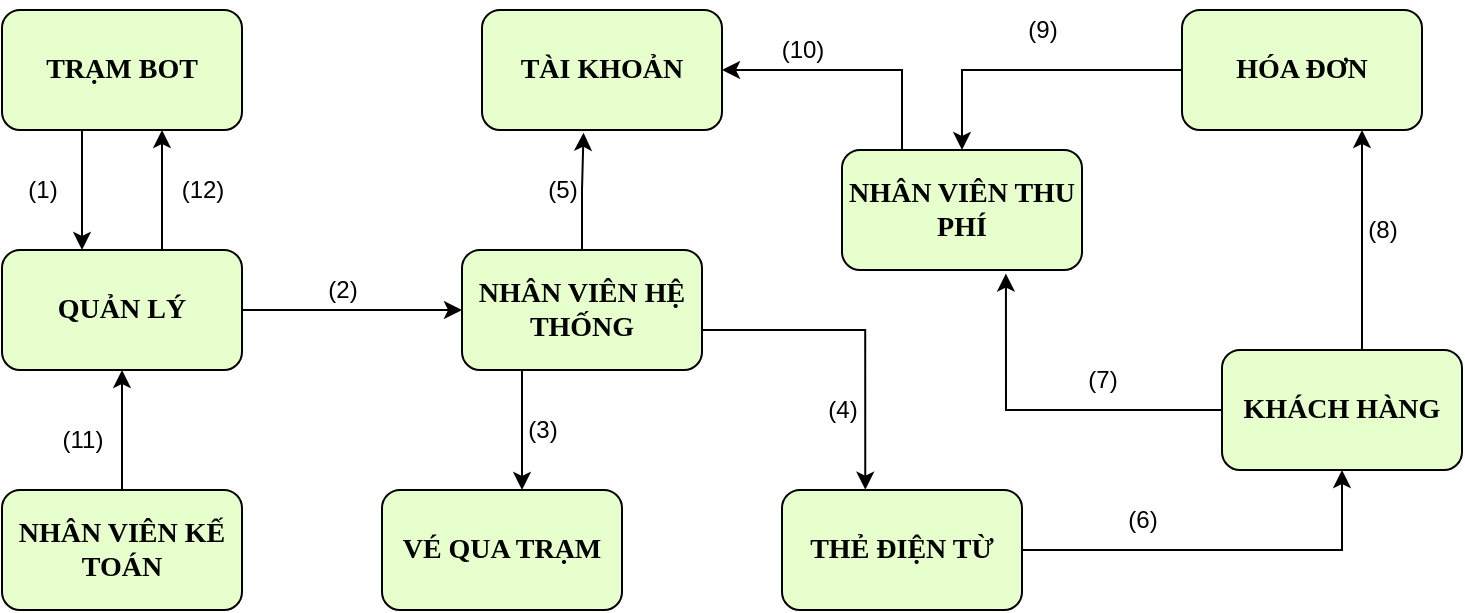 <mxfile version="20.6.0" type="device"><diagram id="NOpxjhKfMEjl1WXibRgv" name="Trang-1"><mxGraphModel dx="1038" dy="521" grid="1" gridSize="10" guides="1" tooltips="1" connect="1" arrows="1" fold="1" page="1" pageScale="1" pageWidth="827" pageHeight="1169" math="0" shadow="0"><root><mxCell id="0"/><mxCell id="1" parent="0"/><mxCell id="TORquN7RNEGRShCHmKeu-39" style="edgeStyle=orthogonalEdgeStyle;rounded=0;orthogonalLoop=1;jettySize=auto;html=1;" edge="1" parent="1" source="TORquN7RNEGRShCHmKeu-1"><mxGeometry relative="1" as="geometry"><mxPoint x="180" y="160" as="targetPoint"/><Array as="points"><mxPoint x="180" y="160"/></Array></mxGeometry></mxCell><mxCell id="TORquN7RNEGRShCHmKeu-1" value="&lt;font style=&quot;font-size: 14px;&quot; face=&quot;Times New Roman&quot;&gt;&lt;b&gt;TRẠM BOT&lt;/b&gt;&lt;/font&gt;" style="rounded=1;whiteSpace=wrap;html=1;fillColor=#E6FFCC;" vertex="1" parent="1"><mxGeometry x="140" y="40" width="120" height="60" as="geometry"/></mxCell><mxCell id="TORquN7RNEGRShCHmKeu-15" style="edgeStyle=orthogonalEdgeStyle;rounded=0;orthogonalLoop=1;jettySize=auto;html=1;entryX=0;entryY=0.5;entryDx=0;entryDy=0;" edge="1" parent="1" source="TORquN7RNEGRShCHmKeu-2" target="TORquN7RNEGRShCHmKeu-5"><mxGeometry relative="1" as="geometry"/></mxCell><mxCell id="TORquN7RNEGRShCHmKeu-43" style="edgeStyle=orthogonalEdgeStyle;rounded=0;orthogonalLoop=1;jettySize=auto;html=1;" edge="1" parent="1" source="TORquN7RNEGRShCHmKeu-2"><mxGeometry relative="1" as="geometry"><mxPoint x="220" y="100" as="targetPoint"/><Array as="points"><mxPoint x="220" y="100"/></Array></mxGeometry></mxCell><mxCell id="TORquN7RNEGRShCHmKeu-2" value="&lt;b&gt;&lt;font face=&quot;Times New Roman&quot; style=&quot;font-size: 14px;&quot;&gt;QUẢN LÝ&lt;/font&gt;&lt;/b&gt;" style="rounded=1;whiteSpace=wrap;html=1;fillColor=#E6FFCC;" vertex="1" parent="1"><mxGeometry x="140" y="160" width="120" height="60" as="geometry"/></mxCell><mxCell id="TORquN7RNEGRShCHmKeu-37" style="edgeStyle=orthogonalEdgeStyle;rounded=0;orthogonalLoop=1;jettySize=auto;html=1;entryX=0.5;entryY=1;entryDx=0;entryDy=0;" edge="1" parent="1" source="TORquN7RNEGRShCHmKeu-3" target="TORquN7RNEGRShCHmKeu-2"><mxGeometry relative="1" as="geometry"/></mxCell><mxCell id="TORquN7RNEGRShCHmKeu-3" value="&lt;font style=&quot;font-size: 14px;&quot; face=&quot;Times New Roman&quot;&gt;&lt;b&gt;NHÂN VIÊN KẾ TOÁN&lt;/b&gt;&lt;/font&gt;" style="rounded=1;whiteSpace=wrap;html=1;fillColor=#E6FFCC;" vertex="1" parent="1"><mxGeometry x="140" y="280" width="120" height="60" as="geometry"/></mxCell><mxCell id="TORquN7RNEGRShCHmKeu-4" value="&lt;font style=&quot;font-size: 14px;&quot; face=&quot;Times New Roman&quot;&gt;&lt;b&gt;TÀI KHOẢN&lt;/b&gt;&lt;/font&gt;" style="rounded=1;whiteSpace=wrap;html=1;fillColor=#E6FFCC;" vertex="1" parent="1"><mxGeometry x="380" y="40" width="120" height="60" as="geometry"/></mxCell><mxCell id="TORquN7RNEGRShCHmKeu-17" style="edgeStyle=orthogonalEdgeStyle;rounded=0;orthogonalLoop=1;jettySize=auto;html=1;" edge="1" parent="1" source="TORquN7RNEGRShCHmKeu-5" target="TORquN7RNEGRShCHmKeu-6"><mxGeometry relative="1" as="geometry"><Array as="points"><mxPoint x="400" y="270"/><mxPoint x="400" y="270"/></Array></mxGeometry></mxCell><mxCell id="TORquN7RNEGRShCHmKeu-19" style="edgeStyle=orthogonalEdgeStyle;rounded=0;orthogonalLoop=1;jettySize=auto;html=1;entryX=0.347;entryY=-0.003;entryDx=0;entryDy=0;entryPerimeter=0;" edge="1" parent="1" source="TORquN7RNEGRShCHmKeu-5" target="TORquN7RNEGRShCHmKeu-7"><mxGeometry relative="1" as="geometry"><Array as="points"><mxPoint x="572" y="200"/></Array></mxGeometry></mxCell><mxCell id="TORquN7RNEGRShCHmKeu-21" style="edgeStyle=orthogonalEdgeStyle;rounded=0;orthogonalLoop=1;jettySize=auto;html=1;entryX=0.423;entryY=1.023;entryDx=0;entryDy=0;entryPerimeter=0;" edge="1" parent="1" source="TORquN7RNEGRShCHmKeu-5" target="TORquN7RNEGRShCHmKeu-4"><mxGeometry relative="1" as="geometry"/></mxCell><mxCell id="TORquN7RNEGRShCHmKeu-5" value="&lt;font style=&quot;font-size: 14px;&quot; face=&quot;Times New Roman&quot;&gt;&lt;b&gt;NHÂN VIÊN HỆ THỐNG&lt;/b&gt;&lt;/font&gt;" style="rounded=1;whiteSpace=wrap;html=1;fillColor=#E6FFCC;" vertex="1" parent="1"><mxGeometry x="370" y="160" width="120" height="60" as="geometry"/></mxCell><mxCell id="TORquN7RNEGRShCHmKeu-6" value="&lt;font style=&quot;font-size: 14px;&quot; face=&quot;Times New Roman&quot;&gt;&lt;b&gt;VÉ QUA TRẠM&lt;/b&gt;&lt;/font&gt;" style="rounded=1;whiteSpace=wrap;html=1;fillColor=#E6FFCC;" vertex="1" parent="1"><mxGeometry x="330" y="280" width="120" height="60" as="geometry"/></mxCell><mxCell id="TORquN7RNEGRShCHmKeu-27" style="edgeStyle=orthogonalEdgeStyle;rounded=0;orthogonalLoop=1;jettySize=auto;html=1;entryX=0.5;entryY=1;entryDx=0;entryDy=0;" edge="1" parent="1" source="TORquN7RNEGRShCHmKeu-7" target="TORquN7RNEGRShCHmKeu-9"><mxGeometry relative="1" as="geometry"/></mxCell><mxCell id="TORquN7RNEGRShCHmKeu-7" value="&lt;font style=&quot;font-size: 14px;&quot; face=&quot;Times New Roman&quot;&gt;&lt;b&gt;THẺ ĐIỆN TỪ&lt;/b&gt;&lt;/font&gt;" style="rounded=1;whiteSpace=wrap;html=1;fillColor=#E6FFCC;" vertex="1" parent="1"><mxGeometry x="530" y="280" width="120" height="60" as="geometry"/></mxCell><mxCell id="TORquN7RNEGRShCHmKeu-35" style="edgeStyle=orthogonalEdgeStyle;rounded=0;orthogonalLoop=1;jettySize=auto;html=1;entryX=1;entryY=0.5;entryDx=0;entryDy=0;" edge="1" parent="1" source="TORquN7RNEGRShCHmKeu-8" target="TORquN7RNEGRShCHmKeu-4"><mxGeometry relative="1" as="geometry"><Array as="points"><mxPoint x="590" y="70"/></Array></mxGeometry></mxCell><mxCell id="TORquN7RNEGRShCHmKeu-8" value="&lt;font style=&quot;font-size: 14px;&quot; face=&quot;Times New Roman&quot;&gt;&lt;b&gt;NHÂN VIÊN THU PHÍ&lt;/b&gt;&lt;/font&gt;" style="rounded=1;whiteSpace=wrap;html=1;fillColor=#E6FFCC;" vertex="1" parent="1"><mxGeometry x="560" y="110" width="120" height="60" as="geometry"/></mxCell><mxCell id="TORquN7RNEGRShCHmKeu-28" style="edgeStyle=orthogonalEdgeStyle;rounded=0;orthogonalLoop=1;jettySize=auto;html=1;entryX=0.683;entryY=1.03;entryDx=0;entryDy=0;entryPerimeter=0;" edge="1" parent="1" source="TORquN7RNEGRShCHmKeu-9" target="TORquN7RNEGRShCHmKeu-8"><mxGeometry relative="1" as="geometry"/></mxCell><mxCell id="TORquN7RNEGRShCHmKeu-31" style="edgeStyle=orthogonalEdgeStyle;rounded=0;orthogonalLoop=1;jettySize=auto;html=1;entryX=0.75;entryY=1;entryDx=0;entryDy=0;" edge="1" parent="1" source="TORquN7RNEGRShCHmKeu-9" target="TORquN7RNEGRShCHmKeu-10"><mxGeometry relative="1" as="geometry"><Array as="points"><mxPoint x="820" y="190"/><mxPoint x="820" y="190"/></Array></mxGeometry></mxCell><mxCell id="TORquN7RNEGRShCHmKeu-9" value="&lt;font style=&quot;font-size: 14px;&quot; face=&quot;Times New Roman&quot;&gt;&lt;b&gt;KHÁCH HÀNG&lt;/b&gt;&lt;/font&gt;" style="rounded=1;whiteSpace=wrap;html=1;fillColor=#E6FFCC;" vertex="1" parent="1"><mxGeometry x="750" y="210" width="120" height="60" as="geometry"/></mxCell><mxCell id="TORquN7RNEGRShCHmKeu-33" style="edgeStyle=orthogonalEdgeStyle;rounded=0;orthogonalLoop=1;jettySize=auto;html=1;entryX=0.5;entryY=0;entryDx=0;entryDy=0;" edge="1" parent="1" source="TORquN7RNEGRShCHmKeu-10" target="TORquN7RNEGRShCHmKeu-8"><mxGeometry relative="1" as="geometry"/></mxCell><mxCell id="TORquN7RNEGRShCHmKeu-10" value="&lt;font style=&quot;font-size: 14px;&quot; face=&quot;Times New Roman&quot;&gt;&lt;b&gt;HÓA ĐƠN&lt;/b&gt;&lt;/font&gt;" style="rounded=1;whiteSpace=wrap;html=1;fillColor=#E6FFCC;" vertex="1" parent="1"><mxGeometry x="730" y="40" width="120" height="60" as="geometry"/></mxCell><mxCell id="TORquN7RNEGRShCHmKeu-14" value="(1)" style="text;html=1;align=center;verticalAlign=middle;resizable=0;points=[];autosize=1;strokeColor=none;fillColor=none;" vertex="1" parent="1"><mxGeometry x="140" y="115" width="40" height="30" as="geometry"/></mxCell><mxCell id="TORquN7RNEGRShCHmKeu-16" value="(2)" style="text;html=1;align=center;verticalAlign=middle;resizable=0;points=[];autosize=1;strokeColor=none;fillColor=none;" vertex="1" parent="1"><mxGeometry x="290" y="165" width="40" height="30" as="geometry"/></mxCell><mxCell id="TORquN7RNEGRShCHmKeu-18" value="(3)" style="text;html=1;align=center;verticalAlign=middle;resizable=0;points=[];autosize=1;strokeColor=none;fillColor=none;" vertex="1" parent="1"><mxGeometry x="390" y="235" width="40" height="30" as="geometry"/></mxCell><mxCell id="TORquN7RNEGRShCHmKeu-20" value="(4)" style="text;html=1;align=center;verticalAlign=middle;resizable=0;points=[];autosize=1;strokeColor=none;fillColor=none;" vertex="1" parent="1"><mxGeometry x="540" y="225" width="40" height="30" as="geometry"/></mxCell><mxCell id="TORquN7RNEGRShCHmKeu-22" value="(5)" style="text;html=1;align=center;verticalAlign=middle;resizable=0;points=[];autosize=1;strokeColor=none;fillColor=none;" vertex="1" parent="1"><mxGeometry x="400" y="115" width="40" height="30" as="geometry"/></mxCell><mxCell id="TORquN7RNEGRShCHmKeu-24" value="(6)" style="text;html=1;align=center;verticalAlign=middle;resizable=0;points=[];autosize=1;strokeColor=none;fillColor=none;" vertex="1" parent="1"><mxGeometry x="690" y="280" width="40" height="30" as="geometry"/></mxCell><mxCell id="TORquN7RNEGRShCHmKeu-26" value="(7)" style="text;html=1;align=center;verticalAlign=middle;resizable=0;points=[];autosize=1;strokeColor=none;fillColor=none;" vertex="1" parent="1"><mxGeometry x="670" y="210" width="40" height="30" as="geometry"/></mxCell><mxCell id="TORquN7RNEGRShCHmKeu-32" value="(8)" style="text;html=1;align=center;verticalAlign=middle;resizable=0;points=[];autosize=1;strokeColor=none;fillColor=none;" vertex="1" parent="1"><mxGeometry x="810" y="135" width="40" height="30" as="geometry"/></mxCell><mxCell id="TORquN7RNEGRShCHmKeu-34" value="(9)" style="text;html=1;align=center;verticalAlign=middle;resizable=0;points=[];autosize=1;strokeColor=none;fillColor=none;" vertex="1" parent="1"><mxGeometry x="640" y="35" width="40" height="30" as="geometry"/></mxCell><mxCell id="TORquN7RNEGRShCHmKeu-36" value="(10)" style="text;html=1;align=center;verticalAlign=middle;resizable=0;points=[];autosize=1;strokeColor=none;fillColor=none;" vertex="1" parent="1"><mxGeometry x="520" y="45" width="40" height="30" as="geometry"/></mxCell><mxCell id="TORquN7RNEGRShCHmKeu-38" value="(11)" style="text;html=1;align=center;verticalAlign=middle;resizable=0;points=[];autosize=1;strokeColor=none;fillColor=none;" vertex="1" parent="1"><mxGeometry x="160" y="240" width="40" height="30" as="geometry"/></mxCell><mxCell id="TORquN7RNEGRShCHmKeu-42" value="(12)" style="text;html=1;align=center;verticalAlign=middle;resizable=0;points=[];autosize=1;strokeColor=none;fillColor=none;" vertex="1" parent="1"><mxGeometry x="220" y="115" width="40" height="30" as="geometry"/></mxCell></root></mxGraphModel></diagram></mxfile>